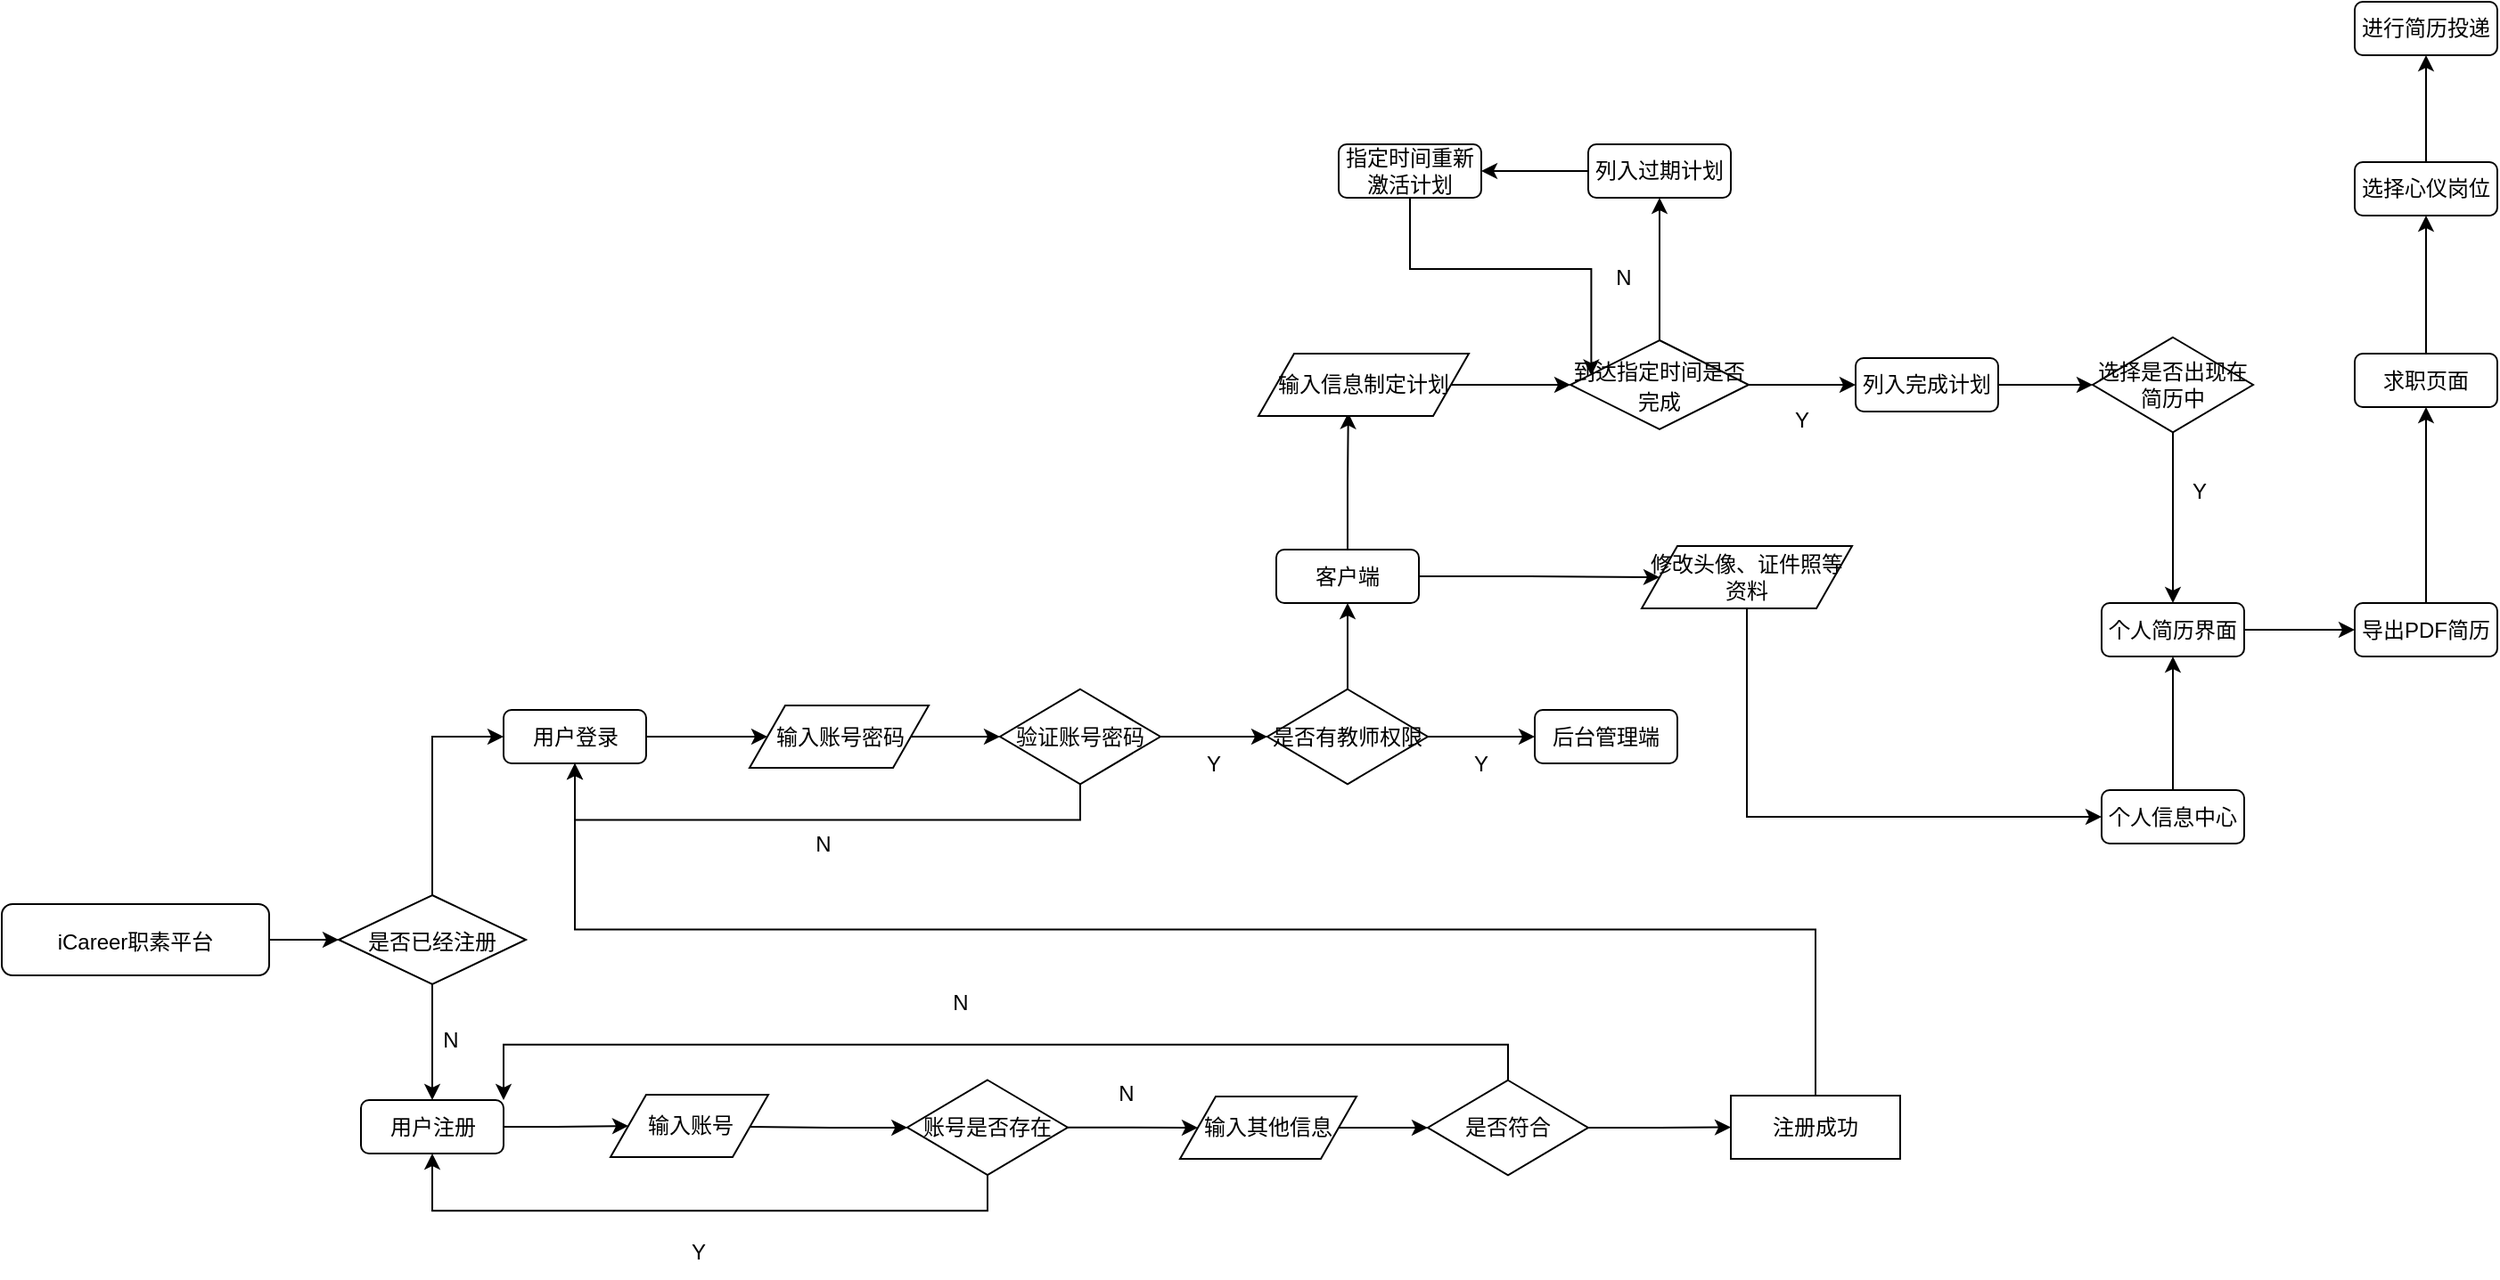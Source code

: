 <mxfile version="21.2.3" type="github">
  <diagram name="第 1 页" id="euEaf28D1Kuny6yM_ITr">
    <mxGraphModel dx="1500" dy="773" grid="1" gridSize="10" guides="1" tooltips="1" connect="1" arrows="1" fold="1" page="1" pageScale="1" pageWidth="21200" pageHeight="55500" math="0" shadow="0">
      <root>
        <mxCell id="0" />
        <mxCell id="1" parent="0" />
        <mxCell id="U6TWn9f8TfeEKBh5Oc99-87" value="" style="edgeStyle=orthogonalEdgeStyle;rounded=0;orthogonalLoop=1;jettySize=auto;html=1;" edge="1" parent="1" source="U6TWn9f8TfeEKBh5Oc99-3" target="U6TWn9f8TfeEKBh5Oc99-86">
          <mxGeometry relative="1" as="geometry" />
        </mxCell>
        <mxCell id="U6TWn9f8TfeEKBh5Oc99-3" value="&lt;font style=&quot;font-size: 12px; font-weight: normal;&quot;&gt;iCareer职素平台&lt;/font&gt;" style="rounded=1;whiteSpace=wrap;html=1;fontStyle=1;fontSize=14;" vertex="1" parent="1">
          <mxGeometry x="70" y="776.5" width="150" height="40" as="geometry" />
        </mxCell>
        <mxCell id="U6TWn9f8TfeEKBh5Oc99-91" style="edgeStyle=orthogonalEdgeStyle;rounded=0;orthogonalLoop=1;jettySize=auto;html=1;exitX=0.5;exitY=1;exitDx=0;exitDy=0;entryX=0.5;entryY=0;entryDx=0;entryDy=0;" edge="1" parent="1" source="U6TWn9f8TfeEKBh5Oc99-86" target="U6TWn9f8TfeEKBh5Oc99-90">
          <mxGeometry relative="1" as="geometry" />
        </mxCell>
        <mxCell id="U6TWn9f8TfeEKBh5Oc99-130" style="edgeStyle=orthogonalEdgeStyle;rounded=0;orthogonalLoop=1;jettySize=auto;html=1;exitX=0.5;exitY=0;exitDx=0;exitDy=0;entryX=0;entryY=0.5;entryDx=0;entryDy=0;" edge="1" parent="1" source="U6TWn9f8TfeEKBh5Oc99-86" target="U6TWn9f8TfeEKBh5Oc99-127">
          <mxGeometry relative="1" as="geometry" />
        </mxCell>
        <mxCell id="U6TWn9f8TfeEKBh5Oc99-86" value="&lt;font style=&quot;font-size: 12px; font-weight: normal;&quot;&gt;是否已经注册&lt;/font&gt;" style="rhombus;whiteSpace=wrap;html=1;fontSize=14;rounded=0;fontStyle=1;" vertex="1" parent="1">
          <mxGeometry x="259" y="771.5" width="105" height="50" as="geometry" />
        </mxCell>
        <mxCell id="U6TWn9f8TfeEKBh5Oc99-106" value="" style="edgeStyle=orthogonalEdgeStyle;rounded=0;orthogonalLoop=1;jettySize=auto;html=1;" edge="1" parent="1" source="U6TWn9f8TfeEKBh5Oc99-90" target="U6TWn9f8TfeEKBh5Oc99-105">
          <mxGeometry relative="1" as="geometry" />
        </mxCell>
        <mxCell id="U6TWn9f8TfeEKBh5Oc99-90" value="用户注册" style="rounded=1;whiteSpace=wrap;html=1;" vertex="1" parent="1">
          <mxGeometry x="271.5" y="886.5" width="80" height="30" as="geometry" />
        </mxCell>
        <mxCell id="U6TWn9f8TfeEKBh5Oc99-94" value="N" style="text;html=1;strokeColor=none;fillColor=none;align=center;verticalAlign=middle;whiteSpace=wrap;rounded=0;" vertex="1" parent="1">
          <mxGeometry x="292" y="837.5" width="60" height="30" as="geometry" />
        </mxCell>
        <mxCell id="U6TWn9f8TfeEKBh5Oc99-101" value="Y" style="text;html=1;strokeColor=none;fillColor=none;align=center;verticalAlign=middle;whiteSpace=wrap;rounded=0;" vertex="1" parent="1">
          <mxGeometry x="430.5" y="956.5" width="60" height="30" as="geometry" />
        </mxCell>
        <mxCell id="U6TWn9f8TfeEKBh5Oc99-108" value="" style="edgeStyle=orthogonalEdgeStyle;rounded=0;orthogonalLoop=1;jettySize=auto;html=1;" edge="1" parent="1" target="U6TWn9f8TfeEKBh5Oc99-107">
          <mxGeometry relative="1" as="geometry">
            <mxPoint x="490" y="901.5" as="sourcePoint" />
          </mxGeometry>
        </mxCell>
        <mxCell id="U6TWn9f8TfeEKBh5Oc99-105" value="输入账号" style="shape=parallelogram;perimeter=parallelogramPerimeter;whiteSpace=wrap;html=1;fixedSize=1;rounded=0;" vertex="1" parent="1">
          <mxGeometry x="411.5" y="883.5" width="88.5" height="35" as="geometry" />
        </mxCell>
        <mxCell id="U6TWn9f8TfeEKBh5Oc99-111" style="edgeStyle=orthogonalEdgeStyle;rounded=0;orthogonalLoop=1;jettySize=auto;html=1;exitX=0.5;exitY=1;exitDx=0;exitDy=0;entryX=0.5;entryY=1;entryDx=0;entryDy=0;" edge="1" parent="1" source="U6TWn9f8TfeEKBh5Oc99-107" target="U6TWn9f8TfeEKBh5Oc99-90">
          <mxGeometry relative="1" as="geometry" />
        </mxCell>
        <mxCell id="U6TWn9f8TfeEKBh5Oc99-117" style="edgeStyle=orthogonalEdgeStyle;rounded=0;orthogonalLoop=1;jettySize=auto;html=1;exitX=1;exitY=0.5;exitDx=0;exitDy=0;entryX=0;entryY=0.5;entryDx=0;entryDy=0;" edge="1" parent="1" source="U6TWn9f8TfeEKBh5Oc99-107" target="U6TWn9f8TfeEKBh5Oc99-115">
          <mxGeometry relative="1" as="geometry" />
        </mxCell>
        <mxCell id="U6TWn9f8TfeEKBh5Oc99-107" value="账号是否存在" style="rhombus;whiteSpace=wrap;html=1;rounded=0;" vertex="1" parent="1">
          <mxGeometry x="578" y="875.25" width="90" height="53.25" as="geometry" />
        </mxCell>
        <mxCell id="U6TWn9f8TfeEKBh5Oc99-119" style="edgeStyle=orthogonalEdgeStyle;rounded=0;orthogonalLoop=1;jettySize=auto;html=1;exitX=1;exitY=0.5;exitDx=0;exitDy=0;entryX=0;entryY=0.5;entryDx=0;entryDy=0;" edge="1" parent="1" source="U6TWn9f8TfeEKBh5Oc99-115" target="U6TWn9f8TfeEKBh5Oc99-118">
          <mxGeometry relative="1" as="geometry" />
        </mxCell>
        <mxCell id="U6TWn9f8TfeEKBh5Oc99-115" value="输入其他信息" style="shape=parallelogram;perimeter=parallelogramPerimeter;whiteSpace=wrap;html=1;fixedSize=1;rounded=0;" vertex="1" parent="1">
          <mxGeometry x="731" y="884.5" width="99" height="35" as="geometry" />
        </mxCell>
        <mxCell id="U6TWn9f8TfeEKBh5Oc99-120" style="edgeStyle=orthogonalEdgeStyle;rounded=0;orthogonalLoop=1;jettySize=auto;html=1;exitX=0.5;exitY=0;exitDx=0;exitDy=0;entryX=1;entryY=0;entryDx=0;entryDy=0;" edge="1" parent="1" source="U6TWn9f8TfeEKBh5Oc99-118" target="U6TWn9f8TfeEKBh5Oc99-90">
          <mxGeometry relative="1" as="geometry" />
        </mxCell>
        <mxCell id="U6TWn9f8TfeEKBh5Oc99-124" value="" style="edgeStyle=orthogonalEdgeStyle;rounded=0;orthogonalLoop=1;jettySize=auto;html=1;" edge="1" parent="1" source="U6TWn9f8TfeEKBh5Oc99-118" target="U6TWn9f8TfeEKBh5Oc99-123">
          <mxGeometry relative="1" as="geometry" />
        </mxCell>
        <mxCell id="U6TWn9f8TfeEKBh5Oc99-118" value="是否符合" style="rhombus;whiteSpace=wrap;html=1;rounded=0;" vertex="1" parent="1">
          <mxGeometry x="870" y="875.38" width="90" height="53.25" as="geometry" />
        </mxCell>
        <mxCell id="U6TWn9f8TfeEKBh5Oc99-121" value="N" style="text;html=1;strokeColor=none;fillColor=none;align=center;verticalAlign=middle;whiteSpace=wrap;rounded=0;" vertex="1" parent="1">
          <mxGeometry x="578" y="816.5" width="60" height="30" as="geometry" />
        </mxCell>
        <mxCell id="U6TWn9f8TfeEKBh5Oc99-122" value="N" style="text;html=1;strokeColor=none;fillColor=none;align=center;verticalAlign=middle;whiteSpace=wrap;rounded=0;" vertex="1" parent="1">
          <mxGeometry x="671" y="867.5" width="60" height="30" as="geometry" />
        </mxCell>
        <mxCell id="U6TWn9f8TfeEKBh5Oc99-131" style="edgeStyle=orthogonalEdgeStyle;rounded=0;orthogonalLoop=1;jettySize=auto;html=1;exitX=0.5;exitY=0;exitDx=0;exitDy=0;entryX=0.5;entryY=1;entryDx=0;entryDy=0;" edge="1" parent="1" source="U6TWn9f8TfeEKBh5Oc99-123" target="U6TWn9f8TfeEKBh5Oc99-127">
          <mxGeometry relative="1" as="geometry" />
        </mxCell>
        <mxCell id="U6TWn9f8TfeEKBh5Oc99-123" value="注册成功" style="whiteSpace=wrap;html=1;rounded=0;" vertex="1" parent="1">
          <mxGeometry x="1040" y="884" width="95" height="35.5" as="geometry" />
        </mxCell>
        <mxCell id="U6TWn9f8TfeEKBh5Oc99-136" style="edgeStyle=orthogonalEdgeStyle;rounded=0;orthogonalLoop=1;jettySize=auto;html=1;exitX=1;exitY=0.5;exitDx=0;exitDy=0;entryX=0;entryY=0.5;entryDx=0;entryDy=0;" edge="1" parent="1" source="U6TWn9f8TfeEKBh5Oc99-127" target="U6TWn9f8TfeEKBh5Oc99-135">
          <mxGeometry relative="1" as="geometry" />
        </mxCell>
        <mxCell id="U6TWn9f8TfeEKBh5Oc99-127" value="用户登录" style="rounded=1;whiteSpace=wrap;html=1;" vertex="1" parent="1">
          <mxGeometry x="351.5" y="667.5" width="80" height="30" as="geometry" />
        </mxCell>
        <mxCell id="U6TWn9f8TfeEKBh5Oc99-138" style="edgeStyle=orthogonalEdgeStyle;rounded=0;orthogonalLoop=1;jettySize=auto;html=1;exitX=1;exitY=0.5;exitDx=0;exitDy=0;entryX=0;entryY=0.5;entryDx=0;entryDy=0;" edge="1" parent="1" source="U6TWn9f8TfeEKBh5Oc99-135" target="U6TWn9f8TfeEKBh5Oc99-137">
          <mxGeometry relative="1" as="geometry" />
        </mxCell>
        <mxCell id="U6TWn9f8TfeEKBh5Oc99-135" value="输入账号密码" style="shape=parallelogram;perimeter=parallelogramPerimeter;whiteSpace=wrap;html=1;fixedSize=1;rounded=0;" vertex="1" parent="1">
          <mxGeometry x="489.5" y="665" width="100.5" height="35" as="geometry" />
        </mxCell>
        <mxCell id="U6TWn9f8TfeEKBh5Oc99-139" style="edgeStyle=orthogonalEdgeStyle;rounded=0;orthogonalLoop=1;jettySize=auto;html=1;exitX=0.5;exitY=1;exitDx=0;exitDy=0;entryX=0.5;entryY=1;entryDx=0;entryDy=0;" edge="1" parent="1" source="U6TWn9f8TfeEKBh5Oc99-137" target="U6TWn9f8TfeEKBh5Oc99-127">
          <mxGeometry relative="1" as="geometry" />
        </mxCell>
        <mxCell id="U6TWn9f8TfeEKBh5Oc99-143" style="edgeStyle=orthogonalEdgeStyle;rounded=0;orthogonalLoop=1;jettySize=auto;html=1;exitX=1;exitY=0.5;exitDx=0;exitDy=0;entryX=0;entryY=0.5;entryDx=0;entryDy=0;" edge="1" parent="1" source="U6TWn9f8TfeEKBh5Oc99-137" target="U6TWn9f8TfeEKBh5Oc99-142">
          <mxGeometry relative="1" as="geometry" />
        </mxCell>
        <mxCell id="U6TWn9f8TfeEKBh5Oc99-137" value="验证账号密码" style="rhombus;whiteSpace=wrap;html=1;rounded=0;" vertex="1" parent="1">
          <mxGeometry x="630" y="655.88" width="90" height="53.25" as="geometry" />
        </mxCell>
        <mxCell id="U6TWn9f8TfeEKBh5Oc99-140" value="N" style="text;html=1;strokeColor=none;fillColor=none;align=center;verticalAlign=middle;whiteSpace=wrap;rounded=0;" vertex="1" parent="1">
          <mxGeometry x="501" y="727.5" width="60" height="30" as="geometry" />
        </mxCell>
        <mxCell id="U6TWn9f8TfeEKBh5Oc99-152" style="edgeStyle=orthogonalEdgeStyle;rounded=0;orthogonalLoop=1;jettySize=auto;html=1;exitX=1;exitY=0.5;exitDx=0;exitDy=0;" edge="1" parent="1" source="U6TWn9f8TfeEKBh5Oc99-142" target="U6TWn9f8TfeEKBh5Oc99-151">
          <mxGeometry relative="1" as="geometry" />
        </mxCell>
        <mxCell id="U6TWn9f8TfeEKBh5Oc99-155" style="edgeStyle=orthogonalEdgeStyle;rounded=0;orthogonalLoop=1;jettySize=auto;html=1;exitX=0.5;exitY=0;exitDx=0;exitDy=0;entryX=0.5;entryY=1;entryDx=0;entryDy=0;" edge="1" parent="1" source="U6TWn9f8TfeEKBh5Oc99-142" target="U6TWn9f8TfeEKBh5Oc99-154">
          <mxGeometry relative="1" as="geometry" />
        </mxCell>
        <mxCell id="U6TWn9f8TfeEKBh5Oc99-142" value="是否有教师权限" style="rhombus;whiteSpace=wrap;html=1;rounded=0;" vertex="1" parent="1">
          <mxGeometry x="780" y="655.88" width="90" height="53.25" as="geometry" />
        </mxCell>
        <mxCell id="U6TWn9f8TfeEKBh5Oc99-149" value="Y" style="text;html=1;strokeColor=none;fillColor=none;align=center;verticalAlign=middle;whiteSpace=wrap;rounded=0;" vertex="1" parent="1">
          <mxGeometry x="720" y="682.51" width="60" height="30" as="geometry" />
        </mxCell>
        <mxCell id="U6TWn9f8TfeEKBh5Oc99-151" value="后台管理端" style="rounded=1;whiteSpace=wrap;html=1;" vertex="1" parent="1">
          <mxGeometry x="930" y="667.5" width="80" height="30" as="geometry" />
        </mxCell>
        <mxCell id="U6TWn9f8TfeEKBh5Oc99-153" value="Y" style="text;html=1;strokeColor=none;fillColor=none;align=center;verticalAlign=middle;whiteSpace=wrap;rounded=0;" vertex="1" parent="1">
          <mxGeometry x="870" y="682.51" width="60" height="30" as="geometry" />
        </mxCell>
        <mxCell id="U6TWn9f8TfeEKBh5Oc99-160" style="edgeStyle=orthogonalEdgeStyle;rounded=0;orthogonalLoop=1;jettySize=auto;html=1;exitX=0.5;exitY=0;exitDx=0;exitDy=0;entryX=0.427;entryY=0.951;entryDx=0;entryDy=0;entryPerimeter=0;" edge="1" parent="1" source="U6TWn9f8TfeEKBh5Oc99-154" target="U6TWn9f8TfeEKBh5Oc99-158">
          <mxGeometry relative="1" as="geometry" />
        </mxCell>
        <mxCell id="U6TWn9f8TfeEKBh5Oc99-197" style="edgeStyle=orthogonalEdgeStyle;rounded=0;orthogonalLoop=1;jettySize=auto;html=1;exitX=1;exitY=0.5;exitDx=0;exitDy=0;entryX=0;entryY=0.5;entryDx=0;entryDy=0;" edge="1" parent="1" source="U6TWn9f8TfeEKBh5Oc99-154" target="U6TWn9f8TfeEKBh5Oc99-196">
          <mxGeometry relative="1" as="geometry" />
        </mxCell>
        <mxCell id="U6TWn9f8TfeEKBh5Oc99-154" value="客户端" style="rounded=1;whiteSpace=wrap;html=1;" vertex="1" parent="1">
          <mxGeometry x="785" y="577.5" width="80" height="30" as="geometry" />
        </mxCell>
        <mxCell id="U6TWn9f8TfeEKBh5Oc99-163" style="edgeStyle=orthogonalEdgeStyle;rounded=0;orthogonalLoop=1;jettySize=auto;html=1;exitX=1;exitY=0.5;exitDx=0;exitDy=0;entryX=0;entryY=0.5;entryDx=0;entryDy=0;" edge="1" parent="1" source="U6TWn9f8TfeEKBh5Oc99-158" target="U6TWn9f8TfeEKBh5Oc99-162">
          <mxGeometry relative="1" as="geometry" />
        </mxCell>
        <mxCell id="U6TWn9f8TfeEKBh5Oc99-158" value="输入信息制定计划" style="shape=parallelogram;perimeter=parallelogramPerimeter;whiteSpace=wrap;html=1;fixedSize=1;rounded=0;" vertex="1" parent="1">
          <mxGeometry x="775" y="467.5" width="118" height="35" as="geometry" />
        </mxCell>
        <mxCell id="U6TWn9f8TfeEKBh5Oc99-166" style="edgeStyle=orthogonalEdgeStyle;rounded=0;orthogonalLoop=1;jettySize=auto;html=1;exitX=0.5;exitY=0;exitDx=0;exitDy=0;entryX=0.5;entryY=1;entryDx=0;entryDy=0;" edge="1" parent="1" source="U6TWn9f8TfeEKBh5Oc99-162" target="U6TWn9f8TfeEKBh5Oc99-165">
          <mxGeometry relative="1" as="geometry" />
        </mxCell>
        <mxCell id="U6TWn9f8TfeEKBh5Oc99-174" style="edgeStyle=orthogonalEdgeStyle;rounded=0;orthogonalLoop=1;jettySize=auto;html=1;exitX=1;exitY=0.5;exitDx=0;exitDy=0;entryX=0;entryY=0.5;entryDx=0;entryDy=0;" edge="1" parent="1" source="U6TWn9f8TfeEKBh5Oc99-162" target="U6TWn9f8TfeEKBh5Oc99-173">
          <mxGeometry relative="1" as="geometry" />
        </mxCell>
        <mxCell id="U6TWn9f8TfeEKBh5Oc99-162" value="&lt;font style=&quot;font-size: 12px; font-weight: normal;&quot;&gt;到达指定时间是否完成&lt;/font&gt;" style="rhombus;whiteSpace=wrap;html=1;fontSize=14;rounded=0;fontStyle=1;" vertex="1" parent="1">
          <mxGeometry x="950" y="460" width="100" height="50" as="geometry" />
        </mxCell>
        <mxCell id="U6TWn9f8TfeEKBh5Oc99-171" style="edgeStyle=orthogonalEdgeStyle;rounded=0;orthogonalLoop=1;jettySize=auto;html=1;exitX=0;exitY=0.5;exitDx=0;exitDy=0;entryX=1;entryY=0.5;entryDx=0;entryDy=0;" edge="1" parent="1" source="U6TWn9f8TfeEKBh5Oc99-165" target="U6TWn9f8TfeEKBh5Oc99-169">
          <mxGeometry relative="1" as="geometry" />
        </mxCell>
        <mxCell id="U6TWn9f8TfeEKBh5Oc99-165" value="列入过期计划" style="rounded=1;whiteSpace=wrap;html=1;" vertex="1" parent="1">
          <mxGeometry x="960" y="350" width="80" height="30" as="geometry" />
        </mxCell>
        <mxCell id="U6TWn9f8TfeEKBh5Oc99-167" value="N" style="text;html=1;strokeColor=none;fillColor=none;align=center;verticalAlign=middle;whiteSpace=wrap;rounded=0;" vertex="1" parent="1">
          <mxGeometry x="950" y="410" width="60" height="30" as="geometry" />
        </mxCell>
        <mxCell id="U6TWn9f8TfeEKBh5Oc99-170" style="edgeStyle=orthogonalEdgeStyle;rounded=0;orthogonalLoop=1;jettySize=auto;html=1;exitX=0.5;exitY=1;exitDx=0;exitDy=0;entryX=0.117;entryY=0.395;entryDx=0;entryDy=0;entryPerimeter=0;" edge="1" parent="1" source="U6TWn9f8TfeEKBh5Oc99-169" target="U6TWn9f8TfeEKBh5Oc99-162">
          <mxGeometry relative="1" as="geometry" />
        </mxCell>
        <mxCell id="U6TWn9f8TfeEKBh5Oc99-169" value="指定时间重新激活计划" style="rounded=1;whiteSpace=wrap;html=1;" vertex="1" parent="1">
          <mxGeometry x="820" y="350" width="80" height="30" as="geometry" />
        </mxCell>
        <mxCell id="U6TWn9f8TfeEKBh5Oc99-178" style="edgeStyle=orthogonalEdgeStyle;rounded=0;orthogonalLoop=1;jettySize=auto;html=1;exitX=1;exitY=0.5;exitDx=0;exitDy=0;entryX=0;entryY=0.5;entryDx=0;entryDy=0;" edge="1" parent="1" source="U6TWn9f8TfeEKBh5Oc99-173" target="U6TWn9f8TfeEKBh5Oc99-176">
          <mxGeometry relative="1" as="geometry" />
        </mxCell>
        <mxCell id="U6TWn9f8TfeEKBh5Oc99-173" value="列入完成计划" style="rounded=1;whiteSpace=wrap;html=1;" vertex="1" parent="1">
          <mxGeometry x="1110" y="470" width="80" height="30" as="geometry" />
        </mxCell>
        <mxCell id="U6TWn9f8TfeEKBh5Oc99-181" style="edgeStyle=orthogonalEdgeStyle;rounded=0;orthogonalLoop=1;jettySize=auto;html=1;exitX=0.5;exitY=1;exitDx=0;exitDy=0;entryX=0.5;entryY=0;entryDx=0;entryDy=0;" edge="1" parent="1" source="U6TWn9f8TfeEKBh5Oc99-176" target="U6TWn9f8TfeEKBh5Oc99-180">
          <mxGeometry relative="1" as="geometry" />
        </mxCell>
        <mxCell id="U6TWn9f8TfeEKBh5Oc99-176" value="选择是否出现在简历中" style="rhombus;whiteSpace=wrap;html=1;rounded=0;" vertex="1" parent="1">
          <mxGeometry x="1243" y="458.37" width="90" height="53.25" as="geometry" />
        </mxCell>
        <mxCell id="U6TWn9f8TfeEKBh5Oc99-188" style="edgeStyle=orthogonalEdgeStyle;rounded=0;orthogonalLoop=1;jettySize=auto;html=1;exitX=1;exitY=0.5;exitDx=0;exitDy=0;entryX=0;entryY=0.5;entryDx=0;entryDy=0;" edge="1" parent="1" source="U6TWn9f8TfeEKBh5Oc99-180" target="U6TWn9f8TfeEKBh5Oc99-187">
          <mxGeometry relative="1" as="geometry" />
        </mxCell>
        <mxCell id="U6TWn9f8TfeEKBh5Oc99-180" value="个人简历界面" style="rounded=1;whiteSpace=wrap;html=1;" vertex="1" parent="1">
          <mxGeometry x="1248" y="607.5" width="80" height="30" as="geometry" />
        </mxCell>
        <mxCell id="U6TWn9f8TfeEKBh5Oc99-183" value="Y" style="text;html=1;strokeColor=none;fillColor=none;align=center;verticalAlign=middle;whiteSpace=wrap;rounded=0;" vertex="1" parent="1">
          <mxGeometry x="1273" y="530" width="60" height="30" as="geometry" />
        </mxCell>
        <mxCell id="U6TWn9f8TfeEKBh5Oc99-185" value="Y" style="text;html=1;strokeColor=none;fillColor=none;align=center;verticalAlign=middle;whiteSpace=wrap;rounded=0;" vertex="1" parent="1">
          <mxGeometry x="1050" y="490" width="60" height="30" as="geometry" />
        </mxCell>
        <mxCell id="U6TWn9f8TfeEKBh5Oc99-190" style="edgeStyle=orthogonalEdgeStyle;rounded=0;orthogonalLoop=1;jettySize=auto;html=1;exitX=0.5;exitY=0;exitDx=0;exitDy=0;entryX=0.5;entryY=1;entryDx=0;entryDy=0;" edge="1" parent="1" source="U6TWn9f8TfeEKBh5Oc99-187" target="U6TWn9f8TfeEKBh5Oc99-189">
          <mxGeometry relative="1" as="geometry" />
        </mxCell>
        <mxCell id="U6TWn9f8TfeEKBh5Oc99-187" value="导出PDF简历" style="rounded=1;whiteSpace=wrap;html=1;" vertex="1" parent="1">
          <mxGeometry x="1390" y="607.5" width="80" height="30" as="geometry" />
        </mxCell>
        <mxCell id="U6TWn9f8TfeEKBh5Oc99-192" style="edgeStyle=orthogonalEdgeStyle;rounded=0;orthogonalLoop=1;jettySize=auto;html=1;exitX=0.5;exitY=0;exitDx=0;exitDy=0;entryX=0.5;entryY=1;entryDx=0;entryDy=0;" edge="1" parent="1" source="U6TWn9f8TfeEKBh5Oc99-189" target="U6TWn9f8TfeEKBh5Oc99-191">
          <mxGeometry relative="1" as="geometry" />
        </mxCell>
        <mxCell id="U6TWn9f8TfeEKBh5Oc99-189" value="求职页面" style="rounded=1;whiteSpace=wrap;html=1;" vertex="1" parent="1">
          <mxGeometry x="1390" y="467.5" width="80" height="30" as="geometry" />
        </mxCell>
        <mxCell id="U6TWn9f8TfeEKBh5Oc99-200" style="edgeStyle=orthogonalEdgeStyle;rounded=0;orthogonalLoop=1;jettySize=auto;html=1;exitX=0.5;exitY=0;exitDx=0;exitDy=0;entryX=0.5;entryY=1;entryDx=0;entryDy=0;" edge="1" parent="1" source="U6TWn9f8TfeEKBh5Oc99-191" target="U6TWn9f8TfeEKBh5Oc99-199">
          <mxGeometry relative="1" as="geometry" />
        </mxCell>
        <mxCell id="U6TWn9f8TfeEKBh5Oc99-191" value="选择心仪岗位" style="rounded=1;whiteSpace=wrap;html=1;" vertex="1" parent="1">
          <mxGeometry x="1390" y="360" width="80" height="30" as="geometry" />
        </mxCell>
        <mxCell id="U6TWn9f8TfeEKBh5Oc99-195" style="edgeStyle=orthogonalEdgeStyle;rounded=0;orthogonalLoop=1;jettySize=auto;html=1;exitX=0.5;exitY=0;exitDx=0;exitDy=0;entryX=0.5;entryY=1;entryDx=0;entryDy=0;" edge="1" parent="1" source="U6TWn9f8TfeEKBh5Oc99-193" target="U6TWn9f8TfeEKBh5Oc99-180">
          <mxGeometry relative="1" as="geometry" />
        </mxCell>
        <mxCell id="U6TWn9f8TfeEKBh5Oc99-193" value="个人信息中心" style="rounded=1;whiteSpace=wrap;html=1;" vertex="1" parent="1">
          <mxGeometry x="1248" y="712.51" width="80" height="30" as="geometry" />
        </mxCell>
        <mxCell id="U6TWn9f8TfeEKBh5Oc99-198" style="edgeStyle=orthogonalEdgeStyle;rounded=0;orthogonalLoop=1;jettySize=auto;html=1;exitX=0.5;exitY=1;exitDx=0;exitDy=0;entryX=0;entryY=0.5;entryDx=0;entryDy=0;" edge="1" parent="1" source="U6TWn9f8TfeEKBh5Oc99-196" target="U6TWn9f8TfeEKBh5Oc99-193">
          <mxGeometry relative="1" as="geometry" />
        </mxCell>
        <mxCell id="U6TWn9f8TfeEKBh5Oc99-196" value="修改头像、证件照等资料" style="shape=parallelogram;perimeter=parallelogramPerimeter;whiteSpace=wrap;html=1;fixedSize=1;rounded=0;" vertex="1" parent="1">
          <mxGeometry x="990" y="575.5" width="118" height="35" as="geometry" />
        </mxCell>
        <mxCell id="U6TWn9f8TfeEKBh5Oc99-199" value="进行简历投递" style="rounded=1;whiteSpace=wrap;html=1;" vertex="1" parent="1">
          <mxGeometry x="1390" y="270" width="80" height="30" as="geometry" />
        </mxCell>
      </root>
    </mxGraphModel>
  </diagram>
</mxfile>
